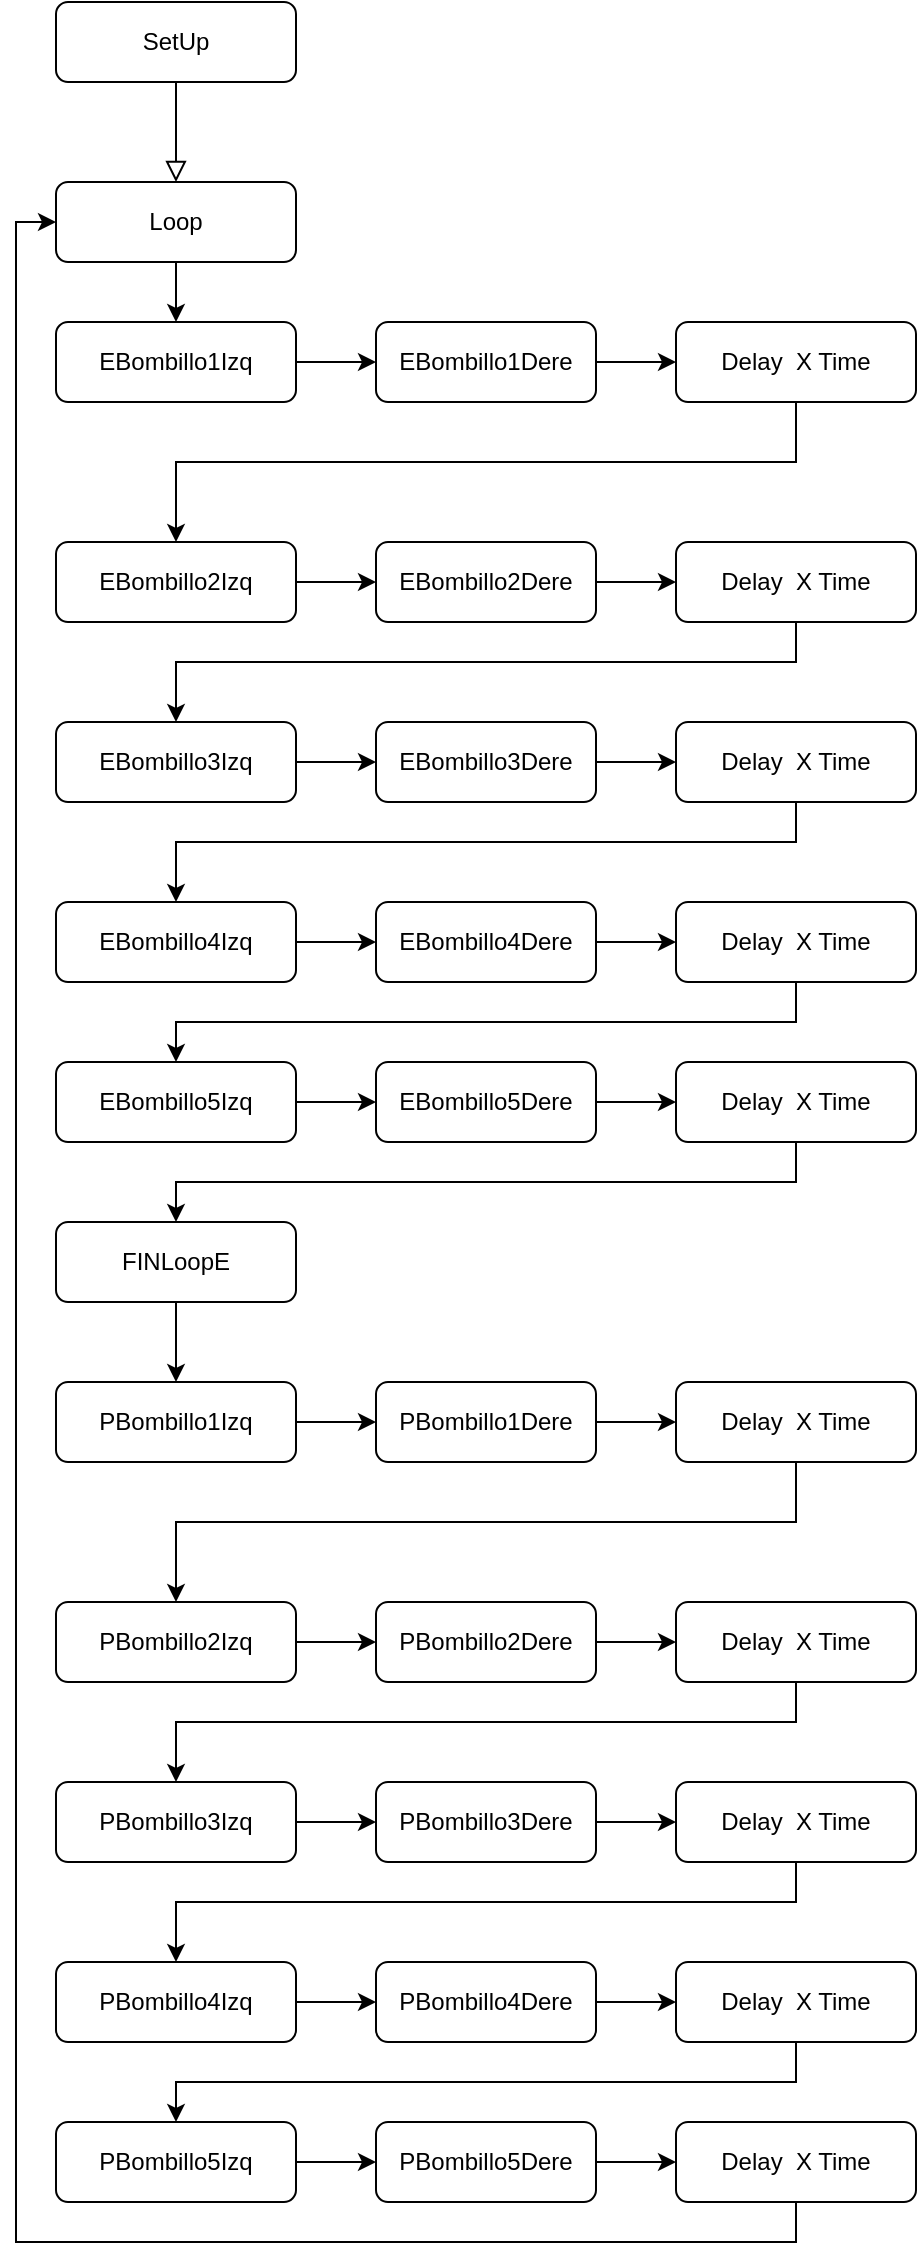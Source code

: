 <mxfile version="13.7.3" type="github">
  <diagram id="C5RBs43oDa-KdzZeNtuy" name="Page-1">
    <mxGraphModel dx="1261" dy="916" grid="1" gridSize="10" guides="1" tooltips="1" connect="1" arrows="1" fold="1" page="1" pageScale="1" pageWidth="827" pageHeight="1169" math="0" shadow="0">
      <root>
        <mxCell id="WIyWlLk6GJQsqaUBKTNV-0" />
        <mxCell id="WIyWlLk6GJQsqaUBKTNV-1" parent="WIyWlLk6GJQsqaUBKTNV-0" />
        <mxCell id="WIyWlLk6GJQsqaUBKTNV-2" value="" style="rounded=0;html=1;jettySize=auto;orthogonalLoop=1;fontSize=11;endArrow=block;endFill=0;endSize=8;strokeWidth=1;shadow=0;labelBackgroundColor=none;edgeStyle=orthogonalEdgeStyle;" parent="WIyWlLk6GJQsqaUBKTNV-1" source="WIyWlLk6GJQsqaUBKTNV-3" edge="1">
          <mxGeometry relative="1" as="geometry">
            <mxPoint x="220" y="120" as="targetPoint" />
          </mxGeometry>
        </mxCell>
        <mxCell id="WIyWlLk6GJQsqaUBKTNV-3" value="SetUp" style="rounded=1;whiteSpace=wrap;html=1;fontSize=12;glass=0;strokeWidth=1;shadow=0;" parent="WIyWlLk6GJQsqaUBKTNV-1" vertex="1">
          <mxGeometry x="160" y="30" width="120" height="40" as="geometry" />
        </mxCell>
        <mxCell id="diTY_OehHmzAD5Bzxsb2-2" style="edgeStyle=orthogonalEdgeStyle;rounded=0;orthogonalLoop=1;jettySize=auto;html=1;" edge="1" parent="WIyWlLk6GJQsqaUBKTNV-1" source="WIyWlLk6GJQsqaUBKTNV-7" target="diTY_OehHmzAD5Bzxsb2-1">
          <mxGeometry relative="1" as="geometry" />
        </mxCell>
        <mxCell id="WIyWlLk6GJQsqaUBKTNV-7" value="EBombillo1Dere" style="rounded=1;whiteSpace=wrap;html=1;fontSize=12;glass=0;strokeWidth=1;shadow=0;" parent="WIyWlLk6GJQsqaUBKTNV-1" vertex="1">
          <mxGeometry x="320" y="190" width="110" height="40" as="geometry" />
        </mxCell>
        <mxCell id="diTY_OehHmzAD5Bzxsb2-8" value="" style="edgeStyle=orthogonalEdgeStyle;rounded=0;orthogonalLoop=1;jettySize=auto;html=1;" edge="1" parent="WIyWlLk6GJQsqaUBKTNV-1" source="diTY_OehHmzAD5Bzxsb2-0" target="WIyWlLk6GJQsqaUBKTNV-7">
          <mxGeometry relative="1" as="geometry" />
        </mxCell>
        <mxCell id="diTY_OehHmzAD5Bzxsb2-0" value="EBombillo1Izq" style="rounded=1;whiteSpace=wrap;html=1;fontSize=12;glass=0;strokeWidth=1;shadow=0;" vertex="1" parent="WIyWlLk6GJQsqaUBKTNV-1">
          <mxGeometry x="160" y="190" width="120" height="40" as="geometry" />
        </mxCell>
        <mxCell id="diTY_OehHmzAD5Bzxsb2-13" style="edgeStyle=orthogonalEdgeStyle;rounded=0;orthogonalLoop=1;jettySize=auto;html=1;" edge="1" parent="WIyWlLk6GJQsqaUBKTNV-1" source="diTY_OehHmzAD5Bzxsb2-1" target="diTY_OehHmzAD5Bzxsb2-6">
          <mxGeometry relative="1" as="geometry">
            <Array as="points">
              <mxPoint x="530" y="260" />
              <mxPoint x="220" y="260" />
            </Array>
          </mxGeometry>
        </mxCell>
        <mxCell id="diTY_OehHmzAD5Bzxsb2-1" value="Delay &amp;nbsp;X Time" style="rounded=1;whiteSpace=wrap;html=1;fontSize=12;glass=0;strokeWidth=1;shadow=0;" vertex="1" parent="WIyWlLk6GJQsqaUBKTNV-1">
          <mxGeometry x="470" y="190" width="120" height="40" as="geometry" />
        </mxCell>
        <mxCell id="diTY_OehHmzAD5Bzxsb2-4" style="edgeStyle=orthogonalEdgeStyle;rounded=0;orthogonalLoop=1;jettySize=auto;html=1;" edge="1" parent="WIyWlLk6GJQsqaUBKTNV-1" source="diTY_OehHmzAD5Bzxsb2-5" target="diTY_OehHmzAD5Bzxsb2-7">
          <mxGeometry relative="1" as="geometry" />
        </mxCell>
        <mxCell id="diTY_OehHmzAD5Bzxsb2-5" value="EBombillo2Dere" style="rounded=1;whiteSpace=wrap;html=1;fontSize=12;glass=0;strokeWidth=1;shadow=0;" vertex="1" parent="WIyWlLk6GJQsqaUBKTNV-1">
          <mxGeometry x="320" y="300" width="110" height="40" as="geometry" />
        </mxCell>
        <mxCell id="diTY_OehHmzAD5Bzxsb2-9" value="" style="edgeStyle=orthogonalEdgeStyle;rounded=0;orthogonalLoop=1;jettySize=auto;html=1;" edge="1" parent="WIyWlLk6GJQsqaUBKTNV-1" source="diTY_OehHmzAD5Bzxsb2-6" target="diTY_OehHmzAD5Bzxsb2-5">
          <mxGeometry relative="1" as="geometry" />
        </mxCell>
        <mxCell id="diTY_OehHmzAD5Bzxsb2-6" value="EBombillo2Izq" style="rounded=1;whiteSpace=wrap;html=1;fontSize=12;glass=0;strokeWidth=1;shadow=0;" vertex="1" parent="WIyWlLk6GJQsqaUBKTNV-1">
          <mxGeometry x="160" y="300" width="120" height="40" as="geometry" />
        </mxCell>
        <mxCell id="diTY_OehHmzAD5Bzxsb2-19" style="edgeStyle=orthogonalEdgeStyle;rounded=0;orthogonalLoop=1;jettySize=auto;html=1;" edge="1" parent="WIyWlLk6GJQsqaUBKTNV-1" source="diTY_OehHmzAD5Bzxsb2-7" target="diTY_OehHmzAD5Bzxsb2-17">
          <mxGeometry relative="1" as="geometry">
            <Array as="points">
              <mxPoint x="530" y="360" />
              <mxPoint x="220" y="360" />
            </Array>
          </mxGeometry>
        </mxCell>
        <mxCell id="diTY_OehHmzAD5Bzxsb2-7" value="Delay &amp;nbsp;X Time" style="rounded=1;whiteSpace=wrap;html=1;fontSize=12;glass=0;strokeWidth=1;shadow=0;" vertex="1" parent="WIyWlLk6GJQsqaUBKTNV-1">
          <mxGeometry x="470" y="300" width="120" height="40" as="geometry" />
        </mxCell>
        <mxCell id="diTY_OehHmzAD5Bzxsb2-11" value="" style="edgeStyle=orthogonalEdgeStyle;rounded=0;orthogonalLoop=1;jettySize=auto;html=1;" edge="1" parent="WIyWlLk6GJQsqaUBKTNV-1" source="diTY_OehHmzAD5Bzxsb2-10" target="diTY_OehHmzAD5Bzxsb2-0">
          <mxGeometry relative="1" as="geometry" />
        </mxCell>
        <mxCell id="diTY_OehHmzAD5Bzxsb2-10" value="Loop" style="rounded=1;whiteSpace=wrap;html=1;fontSize=12;glass=0;strokeWidth=1;shadow=0;" vertex="1" parent="WIyWlLk6GJQsqaUBKTNV-1">
          <mxGeometry x="160" y="120" width="120" height="40" as="geometry" />
        </mxCell>
        <mxCell id="diTY_OehHmzAD5Bzxsb2-14" style="edgeStyle=orthogonalEdgeStyle;rounded=0;orthogonalLoop=1;jettySize=auto;html=1;" edge="1" parent="WIyWlLk6GJQsqaUBKTNV-1" source="diTY_OehHmzAD5Bzxsb2-15" target="diTY_OehHmzAD5Bzxsb2-18">
          <mxGeometry relative="1" as="geometry" />
        </mxCell>
        <mxCell id="diTY_OehHmzAD5Bzxsb2-15" value="EBombillo3Dere" style="rounded=1;whiteSpace=wrap;html=1;fontSize=12;glass=0;strokeWidth=1;shadow=0;" vertex="1" parent="WIyWlLk6GJQsqaUBKTNV-1">
          <mxGeometry x="320" y="390" width="110" height="40" as="geometry" />
        </mxCell>
        <mxCell id="diTY_OehHmzAD5Bzxsb2-16" value="" style="edgeStyle=orthogonalEdgeStyle;rounded=0;orthogonalLoop=1;jettySize=auto;html=1;" edge="1" parent="WIyWlLk6GJQsqaUBKTNV-1" source="diTY_OehHmzAD5Bzxsb2-17" target="diTY_OehHmzAD5Bzxsb2-15">
          <mxGeometry relative="1" as="geometry" />
        </mxCell>
        <mxCell id="diTY_OehHmzAD5Bzxsb2-17" value="EBombillo3Izq" style="rounded=1;whiteSpace=wrap;html=1;fontSize=12;glass=0;strokeWidth=1;shadow=0;" vertex="1" parent="WIyWlLk6GJQsqaUBKTNV-1">
          <mxGeometry x="160" y="390" width="120" height="40" as="geometry" />
        </mxCell>
        <mxCell id="diTY_OehHmzAD5Bzxsb2-30" style="edgeStyle=orthogonalEdgeStyle;rounded=0;orthogonalLoop=1;jettySize=auto;html=1;" edge="1" parent="WIyWlLk6GJQsqaUBKTNV-1" source="diTY_OehHmzAD5Bzxsb2-18" target="diTY_OehHmzAD5Bzxsb2-23">
          <mxGeometry relative="1" as="geometry">
            <Array as="points">
              <mxPoint x="530" y="450" />
              <mxPoint x="220" y="450" />
            </Array>
          </mxGeometry>
        </mxCell>
        <mxCell id="diTY_OehHmzAD5Bzxsb2-18" value="Delay &amp;nbsp;X Time" style="rounded=1;whiteSpace=wrap;html=1;fontSize=12;glass=0;strokeWidth=1;shadow=0;" vertex="1" parent="WIyWlLk6GJQsqaUBKTNV-1">
          <mxGeometry x="470" y="390" width="120" height="40" as="geometry" />
        </mxCell>
        <mxCell id="diTY_OehHmzAD5Bzxsb2-20" style="edgeStyle=orthogonalEdgeStyle;rounded=0;orthogonalLoop=1;jettySize=auto;html=1;" edge="1" parent="WIyWlLk6GJQsqaUBKTNV-1" source="diTY_OehHmzAD5Bzxsb2-21" target="diTY_OehHmzAD5Bzxsb2-24">
          <mxGeometry relative="1" as="geometry" />
        </mxCell>
        <mxCell id="diTY_OehHmzAD5Bzxsb2-21" value="EBombillo4Dere" style="rounded=1;whiteSpace=wrap;html=1;fontSize=12;glass=0;strokeWidth=1;shadow=0;" vertex="1" parent="WIyWlLk6GJQsqaUBKTNV-1">
          <mxGeometry x="320" y="480" width="110" height="40" as="geometry" />
        </mxCell>
        <mxCell id="diTY_OehHmzAD5Bzxsb2-22" value="" style="edgeStyle=orthogonalEdgeStyle;rounded=0;orthogonalLoop=1;jettySize=auto;html=1;" edge="1" parent="WIyWlLk6GJQsqaUBKTNV-1" source="diTY_OehHmzAD5Bzxsb2-23" target="diTY_OehHmzAD5Bzxsb2-21">
          <mxGeometry relative="1" as="geometry" />
        </mxCell>
        <mxCell id="diTY_OehHmzAD5Bzxsb2-23" value="EBombillo4Izq" style="rounded=1;whiteSpace=wrap;html=1;fontSize=12;glass=0;strokeWidth=1;shadow=0;" vertex="1" parent="WIyWlLk6GJQsqaUBKTNV-1">
          <mxGeometry x="160" y="480" width="120" height="40" as="geometry" />
        </mxCell>
        <mxCell id="diTY_OehHmzAD5Bzxsb2-31" style="edgeStyle=orthogonalEdgeStyle;rounded=0;orthogonalLoop=1;jettySize=auto;html=1;" edge="1" parent="WIyWlLk6GJQsqaUBKTNV-1" source="diTY_OehHmzAD5Bzxsb2-24" target="diTY_OehHmzAD5Bzxsb2-28">
          <mxGeometry relative="1" as="geometry">
            <Array as="points">
              <mxPoint x="530" y="540" />
              <mxPoint x="220" y="540" />
            </Array>
          </mxGeometry>
        </mxCell>
        <mxCell id="diTY_OehHmzAD5Bzxsb2-24" value="Delay &amp;nbsp;X Time" style="rounded=1;whiteSpace=wrap;html=1;fontSize=12;glass=0;strokeWidth=1;shadow=0;" vertex="1" parent="WIyWlLk6GJQsqaUBKTNV-1">
          <mxGeometry x="470" y="480" width="120" height="40" as="geometry" />
        </mxCell>
        <mxCell id="diTY_OehHmzAD5Bzxsb2-25" style="edgeStyle=orthogonalEdgeStyle;rounded=0;orthogonalLoop=1;jettySize=auto;html=1;" edge="1" parent="WIyWlLk6GJQsqaUBKTNV-1" source="diTY_OehHmzAD5Bzxsb2-26" target="diTY_OehHmzAD5Bzxsb2-29">
          <mxGeometry relative="1" as="geometry" />
        </mxCell>
        <mxCell id="diTY_OehHmzAD5Bzxsb2-26" value="EBombillo5Dere" style="rounded=1;whiteSpace=wrap;html=1;fontSize=12;glass=0;strokeWidth=1;shadow=0;" vertex="1" parent="WIyWlLk6GJQsqaUBKTNV-1">
          <mxGeometry x="320" y="560" width="110" height="40" as="geometry" />
        </mxCell>
        <mxCell id="diTY_OehHmzAD5Bzxsb2-27" value="" style="edgeStyle=orthogonalEdgeStyle;rounded=0;orthogonalLoop=1;jettySize=auto;html=1;" edge="1" parent="WIyWlLk6GJQsqaUBKTNV-1" source="diTY_OehHmzAD5Bzxsb2-28" target="diTY_OehHmzAD5Bzxsb2-26">
          <mxGeometry relative="1" as="geometry" />
        </mxCell>
        <mxCell id="diTY_OehHmzAD5Bzxsb2-28" value="EBombillo5Izq" style="rounded=1;whiteSpace=wrap;html=1;fontSize=12;glass=0;strokeWidth=1;shadow=0;" vertex="1" parent="WIyWlLk6GJQsqaUBKTNV-1">
          <mxGeometry x="160" y="560" width="120" height="40" as="geometry" />
        </mxCell>
        <mxCell id="diTY_OehHmzAD5Bzxsb2-62" style="edgeStyle=orthogonalEdgeStyle;rounded=0;orthogonalLoop=1;jettySize=auto;html=1;" edge="1" parent="WIyWlLk6GJQsqaUBKTNV-1" source="diTY_OehHmzAD5Bzxsb2-29" target="diTY_OehHmzAD5Bzxsb2-32">
          <mxGeometry relative="1" as="geometry">
            <Array as="points">
              <mxPoint x="530" y="620" />
              <mxPoint x="220" y="620" />
            </Array>
          </mxGeometry>
        </mxCell>
        <mxCell id="diTY_OehHmzAD5Bzxsb2-29" value="Delay &amp;nbsp;X Time" style="rounded=1;whiteSpace=wrap;html=1;fontSize=12;glass=0;strokeWidth=1;shadow=0;" vertex="1" parent="WIyWlLk6GJQsqaUBKTNV-1">
          <mxGeometry x="470" y="560" width="120" height="40" as="geometry" />
        </mxCell>
        <mxCell id="diTY_OehHmzAD5Bzxsb2-63" value="" style="edgeStyle=orthogonalEdgeStyle;rounded=0;orthogonalLoop=1;jettySize=auto;html=1;" edge="1" parent="WIyWlLk6GJQsqaUBKTNV-1" source="diTY_OehHmzAD5Bzxsb2-32" target="diTY_OehHmzAD5Bzxsb2-36">
          <mxGeometry relative="1" as="geometry" />
        </mxCell>
        <mxCell id="diTY_OehHmzAD5Bzxsb2-32" value="FINLoopE" style="rounded=1;whiteSpace=wrap;html=1;fontSize=12;glass=0;strokeWidth=1;shadow=0;" vertex="1" parent="WIyWlLk6GJQsqaUBKTNV-1">
          <mxGeometry x="160" y="640" width="120" height="40" as="geometry" />
        </mxCell>
        <mxCell id="diTY_OehHmzAD5Bzxsb2-33" style="edgeStyle=orthogonalEdgeStyle;rounded=0;orthogonalLoop=1;jettySize=auto;html=1;" edge="1" parent="WIyWlLk6GJQsqaUBKTNV-1" source="diTY_OehHmzAD5Bzxsb2-34" target="diTY_OehHmzAD5Bzxsb2-38">
          <mxGeometry relative="1" as="geometry" />
        </mxCell>
        <mxCell id="diTY_OehHmzAD5Bzxsb2-34" value="PBombillo1Dere" style="rounded=1;whiteSpace=wrap;html=1;fontSize=12;glass=0;strokeWidth=1;shadow=0;" vertex="1" parent="WIyWlLk6GJQsqaUBKTNV-1">
          <mxGeometry x="320" y="720" width="110" height="40" as="geometry" />
        </mxCell>
        <mxCell id="diTY_OehHmzAD5Bzxsb2-35" value="" style="edgeStyle=orthogonalEdgeStyle;rounded=0;orthogonalLoop=1;jettySize=auto;html=1;" edge="1" parent="WIyWlLk6GJQsqaUBKTNV-1" source="diTY_OehHmzAD5Bzxsb2-36" target="diTY_OehHmzAD5Bzxsb2-34">
          <mxGeometry relative="1" as="geometry" />
        </mxCell>
        <mxCell id="diTY_OehHmzAD5Bzxsb2-36" value="PBombillo1Izq" style="rounded=1;whiteSpace=wrap;html=1;fontSize=12;glass=0;strokeWidth=1;shadow=0;" vertex="1" parent="WIyWlLk6GJQsqaUBKTNV-1">
          <mxGeometry x="160" y="720" width="120" height="40" as="geometry" />
        </mxCell>
        <mxCell id="diTY_OehHmzAD5Bzxsb2-37" style="edgeStyle=orthogonalEdgeStyle;rounded=0;orthogonalLoop=1;jettySize=auto;html=1;" edge="1" parent="WIyWlLk6GJQsqaUBKTNV-1" source="diTY_OehHmzAD5Bzxsb2-38" target="diTY_OehHmzAD5Bzxsb2-42">
          <mxGeometry relative="1" as="geometry">
            <Array as="points">
              <mxPoint x="530" y="790" />
              <mxPoint x="220" y="790" />
            </Array>
          </mxGeometry>
        </mxCell>
        <mxCell id="diTY_OehHmzAD5Bzxsb2-38" value="Delay &amp;nbsp;X Time" style="rounded=1;whiteSpace=wrap;html=1;fontSize=12;glass=0;strokeWidth=1;shadow=0;" vertex="1" parent="WIyWlLk6GJQsqaUBKTNV-1">
          <mxGeometry x="470" y="720" width="120" height="40" as="geometry" />
        </mxCell>
        <mxCell id="diTY_OehHmzAD5Bzxsb2-39" style="edgeStyle=orthogonalEdgeStyle;rounded=0;orthogonalLoop=1;jettySize=auto;html=1;" edge="1" parent="WIyWlLk6GJQsqaUBKTNV-1" source="diTY_OehHmzAD5Bzxsb2-40" target="diTY_OehHmzAD5Bzxsb2-44">
          <mxGeometry relative="1" as="geometry" />
        </mxCell>
        <mxCell id="diTY_OehHmzAD5Bzxsb2-40" value="PBombillo2Dere" style="rounded=1;whiteSpace=wrap;html=1;fontSize=12;glass=0;strokeWidth=1;shadow=0;" vertex="1" parent="WIyWlLk6GJQsqaUBKTNV-1">
          <mxGeometry x="320" y="830" width="110" height="40" as="geometry" />
        </mxCell>
        <mxCell id="diTY_OehHmzAD5Bzxsb2-41" value="" style="edgeStyle=orthogonalEdgeStyle;rounded=0;orthogonalLoop=1;jettySize=auto;html=1;" edge="1" parent="WIyWlLk6GJQsqaUBKTNV-1" source="diTY_OehHmzAD5Bzxsb2-42" target="diTY_OehHmzAD5Bzxsb2-40">
          <mxGeometry relative="1" as="geometry" />
        </mxCell>
        <mxCell id="diTY_OehHmzAD5Bzxsb2-42" value="PBombillo2Izq" style="rounded=1;whiteSpace=wrap;html=1;fontSize=12;glass=0;strokeWidth=1;shadow=0;" vertex="1" parent="WIyWlLk6GJQsqaUBKTNV-1">
          <mxGeometry x="160" y="830" width="120" height="40" as="geometry" />
        </mxCell>
        <mxCell id="diTY_OehHmzAD5Bzxsb2-43" style="edgeStyle=orthogonalEdgeStyle;rounded=0;orthogonalLoop=1;jettySize=auto;html=1;" edge="1" parent="WIyWlLk6GJQsqaUBKTNV-1" source="diTY_OehHmzAD5Bzxsb2-44" target="diTY_OehHmzAD5Bzxsb2-48">
          <mxGeometry relative="1" as="geometry">
            <Array as="points">
              <mxPoint x="530" y="890" />
              <mxPoint x="220" y="890" />
            </Array>
          </mxGeometry>
        </mxCell>
        <mxCell id="diTY_OehHmzAD5Bzxsb2-44" value="Delay &amp;nbsp;X Time" style="rounded=1;whiteSpace=wrap;html=1;fontSize=12;glass=0;strokeWidth=1;shadow=0;" vertex="1" parent="WIyWlLk6GJQsqaUBKTNV-1">
          <mxGeometry x="470" y="830" width="120" height="40" as="geometry" />
        </mxCell>
        <mxCell id="diTY_OehHmzAD5Bzxsb2-45" style="edgeStyle=orthogonalEdgeStyle;rounded=0;orthogonalLoop=1;jettySize=auto;html=1;" edge="1" parent="WIyWlLk6GJQsqaUBKTNV-1" source="diTY_OehHmzAD5Bzxsb2-46" target="diTY_OehHmzAD5Bzxsb2-50">
          <mxGeometry relative="1" as="geometry" />
        </mxCell>
        <mxCell id="diTY_OehHmzAD5Bzxsb2-46" value="PBombillo3Dere" style="rounded=1;whiteSpace=wrap;html=1;fontSize=12;glass=0;strokeWidth=1;shadow=0;" vertex="1" parent="WIyWlLk6GJQsqaUBKTNV-1">
          <mxGeometry x="320" y="920" width="110" height="40" as="geometry" />
        </mxCell>
        <mxCell id="diTY_OehHmzAD5Bzxsb2-47" value="" style="edgeStyle=orthogonalEdgeStyle;rounded=0;orthogonalLoop=1;jettySize=auto;html=1;" edge="1" parent="WIyWlLk6GJQsqaUBKTNV-1" source="diTY_OehHmzAD5Bzxsb2-48" target="diTY_OehHmzAD5Bzxsb2-46">
          <mxGeometry relative="1" as="geometry" />
        </mxCell>
        <mxCell id="diTY_OehHmzAD5Bzxsb2-48" value="PBombillo3Izq" style="rounded=1;whiteSpace=wrap;html=1;fontSize=12;glass=0;strokeWidth=1;shadow=0;" vertex="1" parent="WIyWlLk6GJQsqaUBKTNV-1">
          <mxGeometry x="160" y="920" width="120" height="40" as="geometry" />
        </mxCell>
        <mxCell id="diTY_OehHmzAD5Bzxsb2-49" style="edgeStyle=orthogonalEdgeStyle;rounded=0;orthogonalLoop=1;jettySize=auto;html=1;" edge="1" parent="WIyWlLk6GJQsqaUBKTNV-1" source="diTY_OehHmzAD5Bzxsb2-50" target="diTY_OehHmzAD5Bzxsb2-54">
          <mxGeometry relative="1" as="geometry">
            <Array as="points">
              <mxPoint x="530" y="980" />
              <mxPoint x="220" y="980" />
            </Array>
          </mxGeometry>
        </mxCell>
        <mxCell id="diTY_OehHmzAD5Bzxsb2-50" value="Delay &amp;nbsp;X Time" style="rounded=1;whiteSpace=wrap;html=1;fontSize=12;glass=0;strokeWidth=1;shadow=0;" vertex="1" parent="WIyWlLk6GJQsqaUBKTNV-1">
          <mxGeometry x="470" y="920" width="120" height="40" as="geometry" />
        </mxCell>
        <mxCell id="diTY_OehHmzAD5Bzxsb2-51" style="edgeStyle=orthogonalEdgeStyle;rounded=0;orthogonalLoop=1;jettySize=auto;html=1;" edge="1" parent="WIyWlLk6GJQsqaUBKTNV-1" source="diTY_OehHmzAD5Bzxsb2-52" target="diTY_OehHmzAD5Bzxsb2-56">
          <mxGeometry relative="1" as="geometry" />
        </mxCell>
        <mxCell id="diTY_OehHmzAD5Bzxsb2-52" value="PBombillo4Dere" style="rounded=1;whiteSpace=wrap;html=1;fontSize=12;glass=0;strokeWidth=1;shadow=0;" vertex="1" parent="WIyWlLk6GJQsqaUBKTNV-1">
          <mxGeometry x="320" y="1010" width="110" height="40" as="geometry" />
        </mxCell>
        <mxCell id="diTY_OehHmzAD5Bzxsb2-53" value="" style="edgeStyle=orthogonalEdgeStyle;rounded=0;orthogonalLoop=1;jettySize=auto;html=1;" edge="1" parent="WIyWlLk6GJQsqaUBKTNV-1" source="diTY_OehHmzAD5Bzxsb2-54" target="diTY_OehHmzAD5Bzxsb2-52">
          <mxGeometry relative="1" as="geometry" />
        </mxCell>
        <mxCell id="diTY_OehHmzAD5Bzxsb2-54" value="PBombillo4Izq" style="rounded=1;whiteSpace=wrap;html=1;fontSize=12;glass=0;strokeWidth=1;shadow=0;" vertex="1" parent="WIyWlLk6GJQsqaUBKTNV-1">
          <mxGeometry x="160" y="1010" width="120" height="40" as="geometry" />
        </mxCell>
        <mxCell id="diTY_OehHmzAD5Bzxsb2-55" style="edgeStyle=orthogonalEdgeStyle;rounded=0;orthogonalLoop=1;jettySize=auto;html=1;" edge="1" parent="WIyWlLk6GJQsqaUBKTNV-1" source="diTY_OehHmzAD5Bzxsb2-56" target="diTY_OehHmzAD5Bzxsb2-60">
          <mxGeometry relative="1" as="geometry">
            <Array as="points">
              <mxPoint x="530" y="1070" />
              <mxPoint x="220" y="1070" />
            </Array>
          </mxGeometry>
        </mxCell>
        <mxCell id="diTY_OehHmzAD5Bzxsb2-56" value="Delay &amp;nbsp;X Time" style="rounded=1;whiteSpace=wrap;html=1;fontSize=12;glass=0;strokeWidth=1;shadow=0;" vertex="1" parent="WIyWlLk6GJQsqaUBKTNV-1">
          <mxGeometry x="470" y="1010" width="120" height="40" as="geometry" />
        </mxCell>
        <mxCell id="diTY_OehHmzAD5Bzxsb2-57" style="edgeStyle=orthogonalEdgeStyle;rounded=0;orthogonalLoop=1;jettySize=auto;html=1;" edge="1" parent="WIyWlLk6GJQsqaUBKTNV-1" source="diTY_OehHmzAD5Bzxsb2-58" target="diTY_OehHmzAD5Bzxsb2-61">
          <mxGeometry relative="1" as="geometry" />
        </mxCell>
        <mxCell id="diTY_OehHmzAD5Bzxsb2-58" value="PBombillo5Dere" style="rounded=1;whiteSpace=wrap;html=1;fontSize=12;glass=0;strokeWidth=1;shadow=0;" vertex="1" parent="WIyWlLk6GJQsqaUBKTNV-1">
          <mxGeometry x="320" y="1090" width="110" height="40" as="geometry" />
        </mxCell>
        <mxCell id="diTY_OehHmzAD5Bzxsb2-59" value="" style="edgeStyle=orthogonalEdgeStyle;rounded=0;orthogonalLoop=1;jettySize=auto;html=1;" edge="1" parent="WIyWlLk6GJQsqaUBKTNV-1" source="diTY_OehHmzAD5Bzxsb2-60" target="diTY_OehHmzAD5Bzxsb2-58">
          <mxGeometry relative="1" as="geometry" />
        </mxCell>
        <mxCell id="diTY_OehHmzAD5Bzxsb2-60" value="PBombillo5Izq" style="rounded=1;whiteSpace=wrap;html=1;fontSize=12;glass=0;strokeWidth=1;shadow=0;" vertex="1" parent="WIyWlLk6GJQsqaUBKTNV-1">
          <mxGeometry x="160" y="1090" width="120" height="40" as="geometry" />
        </mxCell>
        <mxCell id="diTY_OehHmzAD5Bzxsb2-64" style="edgeStyle=orthogonalEdgeStyle;rounded=0;orthogonalLoop=1;jettySize=auto;html=1;entryX=0;entryY=0.5;entryDx=0;entryDy=0;" edge="1" parent="WIyWlLk6GJQsqaUBKTNV-1" source="diTY_OehHmzAD5Bzxsb2-61" target="diTY_OehHmzAD5Bzxsb2-10">
          <mxGeometry relative="1" as="geometry">
            <mxPoint x="100" y="130" as="targetPoint" />
            <Array as="points">
              <mxPoint x="530" y="1150" />
              <mxPoint x="140" y="1150" />
              <mxPoint x="140" y="140" />
            </Array>
          </mxGeometry>
        </mxCell>
        <mxCell id="diTY_OehHmzAD5Bzxsb2-61" value="Delay &amp;nbsp;X Time" style="rounded=1;whiteSpace=wrap;html=1;fontSize=12;glass=0;strokeWidth=1;shadow=0;" vertex="1" parent="WIyWlLk6GJQsqaUBKTNV-1">
          <mxGeometry x="470" y="1090" width="120" height="40" as="geometry" />
        </mxCell>
      </root>
    </mxGraphModel>
  </diagram>
</mxfile>
